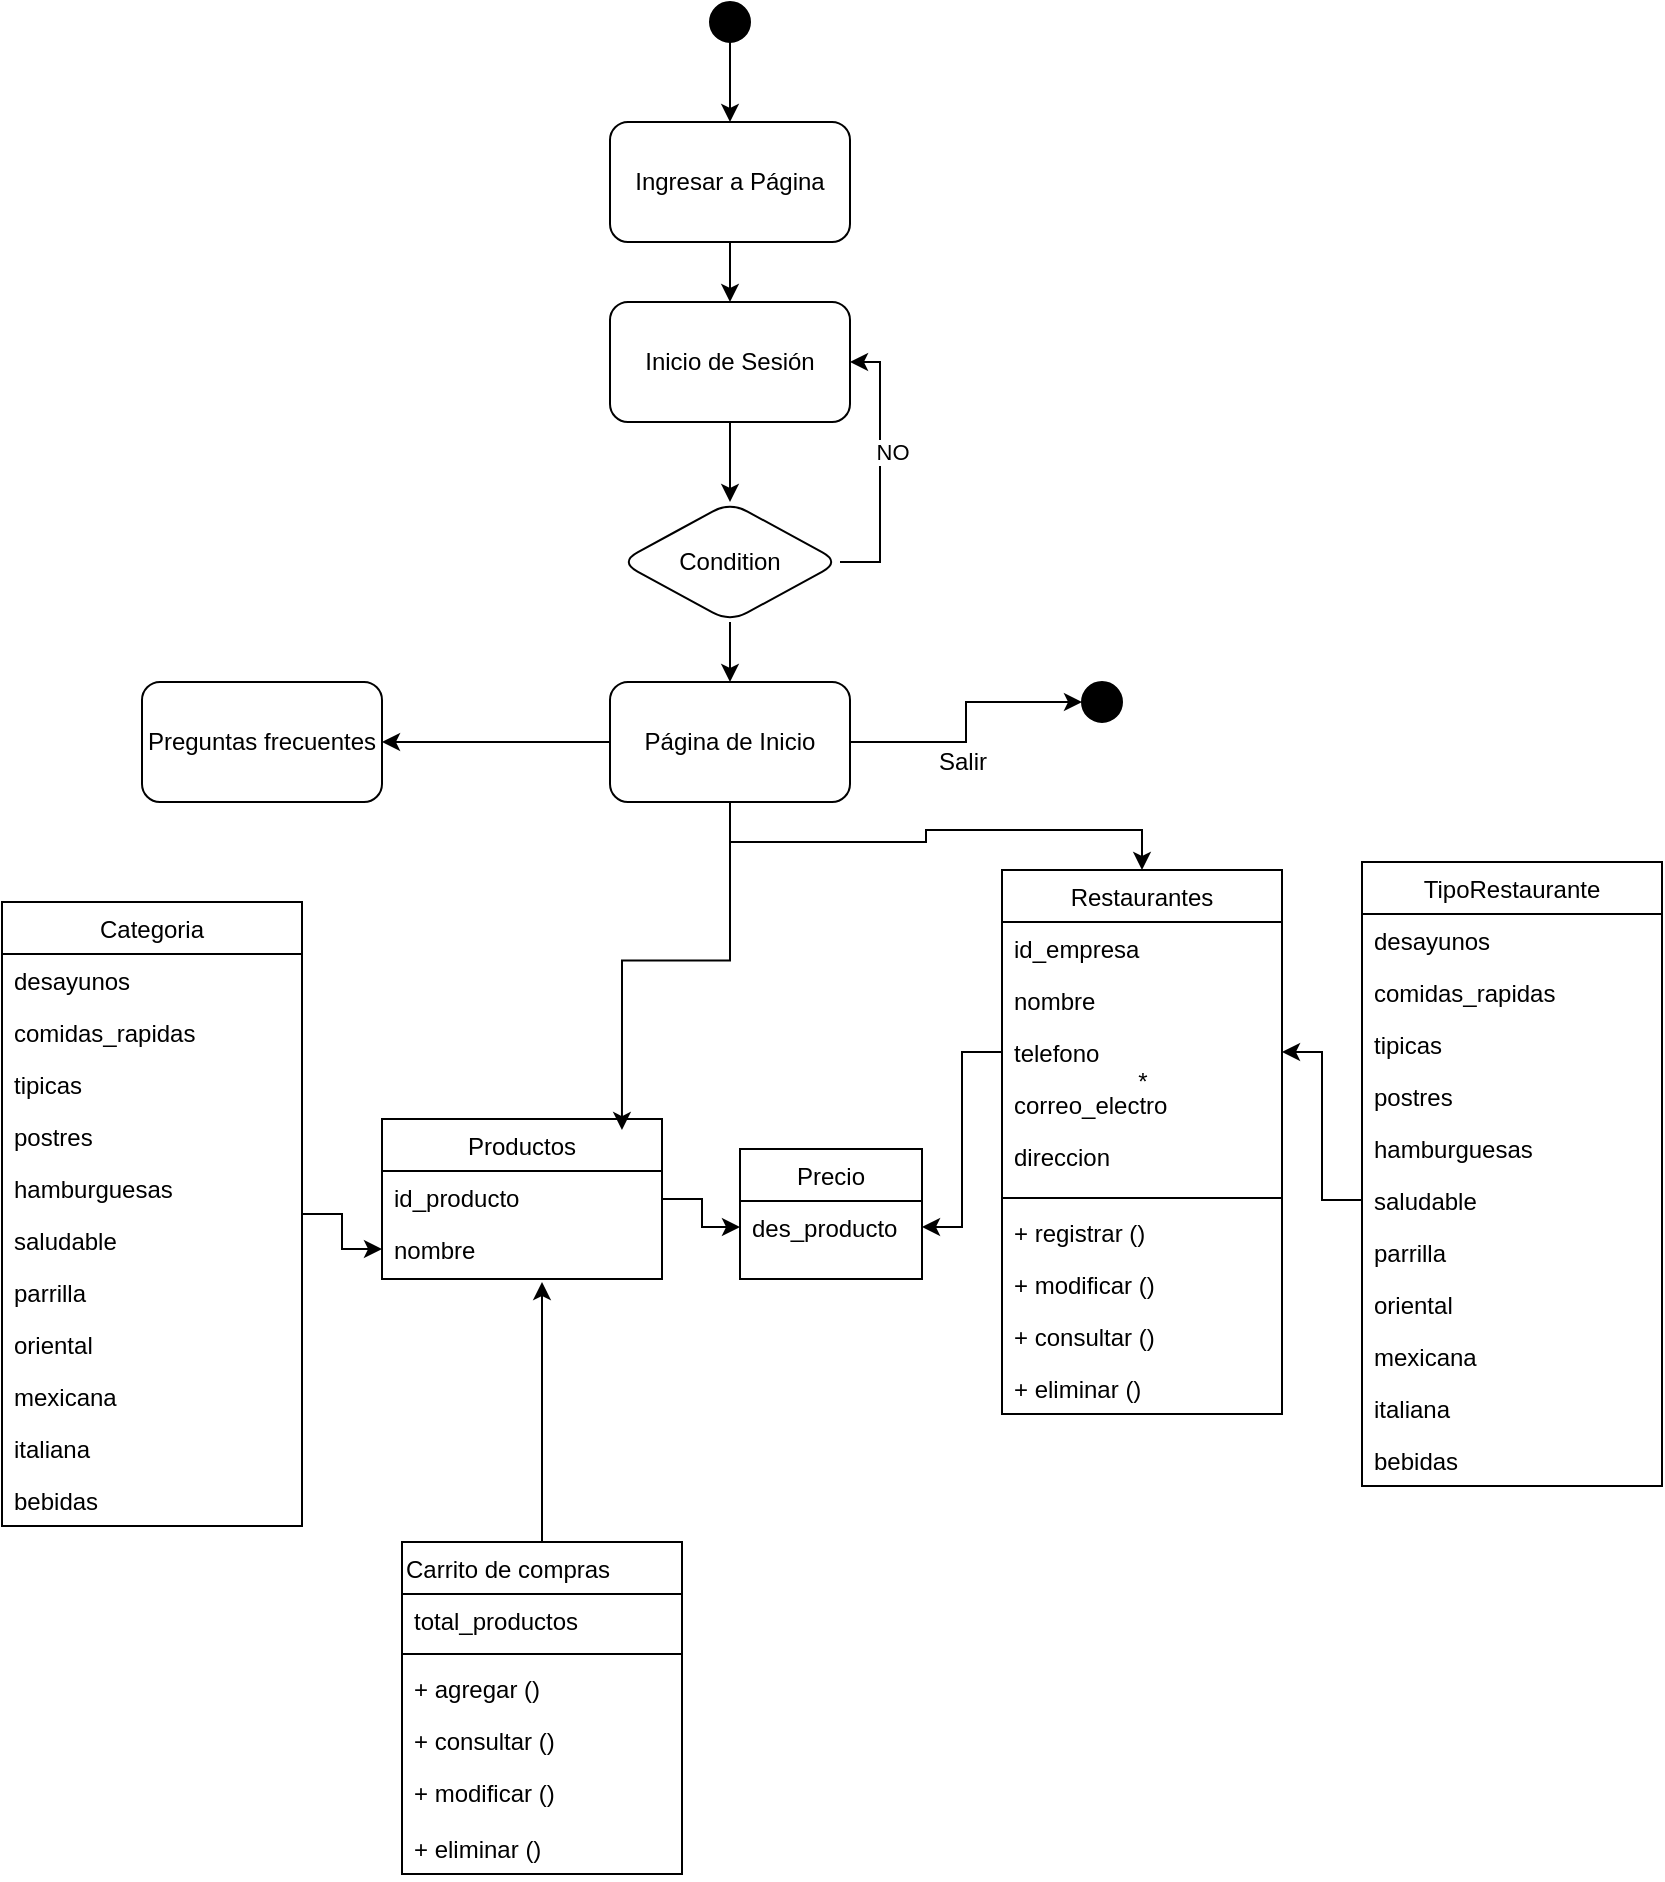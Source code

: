 <mxfile version="15.2.7" type="github">
  <diagram id="C5RBs43oDa-KdzZeNtuy" name="Page-1">
    <mxGraphModel dx="868" dy="482" grid="1" gridSize="10" guides="1" tooltips="1" connect="1" arrows="1" fold="1" page="1" pageScale="1" pageWidth="827" pageHeight="1169" math="0" shadow="0">
      <root>
        <mxCell id="WIyWlLk6GJQsqaUBKTNV-0" />
        <mxCell id="WIyWlLk6GJQsqaUBKTNV-1" parent="WIyWlLk6GJQsqaUBKTNV-0" />
        <mxCell id="KMY_uAy-VSqJRyCNW0lZ-76" value="" style="edgeStyle=orthogonalEdgeStyle;rounded=0;orthogonalLoop=1;jettySize=auto;html=1;fontColor=#000000;" edge="1" parent="WIyWlLk6GJQsqaUBKTNV-1" source="zkfFHV4jXpPFQw0GAbJ--6" target="zkfFHV4jXpPFQw0GAbJ--14">
          <mxGeometry relative="1" as="geometry" />
        </mxCell>
        <mxCell id="zkfFHV4jXpPFQw0GAbJ--6" value="Productos" style="swimlane;fontStyle=0;align=center;verticalAlign=top;childLayout=stackLayout;horizontal=1;startSize=26;horizontalStack=0;resizeParent=1;resizeLast=0;collapsible=1;marginBottom=0;rounded=0;shadow=0;strokeWidth=1;" parent="WIyWlLk6GJQsqaUBKTNV-1" vertex="1">
          <mxGeometry x="230" y="588.5" width="140" height="80" as="geometry">
            <mxRectangle x="130" y="380" width="160" height="26" as="alternateBounds" />
          </mxGeometry>
        </mxCell>
        <mxCell id="zkfFHV4jXpPFQw0GAbJ--7" value="id_producto" style="text;align=left;verticalAlign=top;spacingLeft=4;spacingRight=4;overflow=hidden;rotatable=0;points=[[0,0.5],[1,0.5]];portConstraint=eastwest;" parent="zkfFHV4jXpPFQw0GAbJ--6" vertex="1">
          <mxGeometry y="26" width="140" height="26" as="geometry" />
        </mxCell>
        <mxCell id="zkfFHV4jXpPFQw0GAbJ--8" value="nombre" style="text;align=left;verticalAlign=top;spacingLeft=4;spacingRight=4;overflow=hidden;rotatable=0;points=[[0,0.5],[1,0.5]];portConstraint=eastwest;rounded=0;shadow=0;html=0;" parent="zkfFHV4jXpPFQw0GAbJ--6" vertex="1">
          <mxGeometry y="52" width="140" height="26" as="geometry" />
        </mxCell>
        <mxCell id="zkfFHV4jXpPFQw0GAbJ--13" value="Precio" style="swimlane;fontStyle=0;align=center;verticalAlign=top;childLayout=stackLayout;horizontal=1;startSize=26;horizontalStack=0;resizeParent=1;resizeLast=0;collapsible=1;marginBottom=0;rounded=0;shadow=0;strokeWidth=1;" parent="WIyWlLk6GJQsqaUBKTNV-1" vertex="1">
          <mxGeometry x="409" y="603.5" width="91" height="65" as="geometry">
            <mxRectangle x="340" y="380" width="170" height="26" as="alternateBounds" />
          </mxGeometry>
        </mxCell>
        <mxCell id="zkfFHV4jXpPFQw0GAbJ--14" value="des_producto" style="text;align=left;verticalAlign=top;spacingLeft=4;spacingRight=4;overflow=hidden;rotatable=0;points=[[0,0.5],[1,0.5]];portConstraint=eastwest;" parent="zkfFHV4jXpPFQw0GAbJ--13" vertex="1">
          <mxGeometry y="26" width="91" height="26" as="geometry" />
        </mxCell>
        <mxCell id="zkfFHV4jXpPFQw0GAbJ--17" value="Restaurantes" style="swimlane;fontStyle=0;align=center;verticalAlign=top;childLayout=stackLayout;horizontal=1;startSize=26;horizontalStack=0;resizeParent=1;resizeLast=0;collapsible=1;marginBottom=0;rounded=0;shadow=0;strokeWidth=1;" parent="WIyWlLk6GJQsqaUBKTNV-1" vertex="1">
          <mxGeometry x="540" y="464" width="140" height="272" as="geometry">
            <mxRectangle x="550" y="140" width="160" height="26" as="alternateBounds" />
          </mxGeometry>
        </mxCell>
        <mxCell id="zkfFHV4jXpPFQw0GAbJ--18" value="id_empresa" style="text;align=left;verticalAlign=top;spacingLeft=4;spacingRight=4;overflow=hidden;rotatable=0;points=[[0,0.5],[1,0.5]];portConstraint=eastwest;" parent="zkfFHV4jXpPFQw0GAbJ--17" vertex="1">
          <mxGeometry y="26" width="140" height="26" as="geometry" />
        </mxCell>
        <mxCell id="zkfFHV4jXpPFQw0GAbJ--19" value="nombre" style="text;align=left;verticalAlign=top;spacingLeft=4;spacingRight=4;overflow=hidden;rotatable=0;points=[[0,0.5],[1,0.5]];portConstraint=eastwest;rounded=0;shadow=0;html=0;" parent="zkfFHV4jXpPFQw0GAbJ--17" vertex="1">
          <mxGeometry y="52" width="140" height="26" as="geometry" />
        </mxCell>
        <mxCell id="zkfFHV4jXpPFQw0GAbJ--20" value="telefono" style="text;align=left;verticalAlign=top;spacingLeft=4;spacingRight=4;overflow=hidden;rotatable=0;points=[[0,0.5],[1,0.5]];portConstraint=eastwest;rounded=0;shadow=0;html=0;" parent="zkfFHV4jXpPFQw0GAbJ--17" vertex="1">
          <mxGeometry y="78" width="140" height="26" as="geometry" />
        </mxCell>
        <mxCell id="zkfFHV4jXpPFQw0GAbJ--21" value="correo_electro" style="text;align=left;verticalAlign=top;spacingLeft=4;spacingRight=4;overflow=hidden;rotatable=0;points=[[0,0.5],[1,0.5]];portConstraint=eastwest;rounded=0;shadow=0;html=0;" parent="zkfFHV4jXpPFQw0GAbJ--17" vertex="1">
          <mxGeometry y="104" width="140" height="26" as="geometry" />
        </mxCell>
        <mxCell id="zkfFHV4jXpPFQw0GAbJ--22" value="direccion" style="text;align=left;verticalAlign=top;spacingLeft=4;spacingRight=4;overflow=hidden;rotatable=0;points=[[0,0.5],[1,0.5]];portConstraint=eastwest;rounded=0;shadow=0;html=0;" parent="zkfFHV4jXpPFQw0GAbJ--17" vertex="1">
          <mxGeometry y="130" width="140" height="30" as="geometry" />
        </mxCell>
        <mxCell id="KMY_uAy-VSqJRyCNW0lZ-105" value="" style="line;strokeWidth=1;fillColor=none;align=left;verticalAlign=middle;spacingTop=-1;spacingLeft=3;spacingRight=3;rotatable=0;labelPosition=right;points=[];portConstraint=eastwest;rounded=0;shadow=0;html=0;" vertex="1" parent="zkfFHV4jXpPFQw0GAbJ--17">
          <mxGeometry y="160" width="140" height="8" as="geometry" />
        </mxCell>
        <mxCell id="KMY_uAy-VSqJRyCNW0lZ-101" value="+ registrar ()" style="text;strokeColor=none;fillColor=none;align=left;verticalAlign=top;spacingLeft=4;spacingRight=4;overflow=hidden;rotatable=0;points=[[0,0.5],[1,0.5]];portConstraint=eastwest;" vertex="1" parent="zkfFHV4jXpPFQw0GAbJ--17">
          <mxGeometry y="168" width="140" height="26" as="geometry" />
        </mxCell>
        <mxCell id="KMY_uAy-VSqJRyCNW0lZ-114" value="+ modificar ()" style="text;strokeColor=none;fillColor=none;align=left;verticalAlign=top;spacingLeft=4;spacingRight=4;overflow=hidden;rotatable=0;points=[[0,0.5],[1,0.5]];portConstraint=eastwest;" vertex="1" parent="zkfFHV4jXpPFQw0GAbJ--17">
          <mxGeometry y="194" width="140" height="26" as="geometry" />
        </mxCell>
        <mxCell id="KMY_uAy-VSqJRyCNW0lZ-115" value="+ consultar ()" style="text;strokeColor=none;fillColor=none;align=left;verticalAlign=top;spacingLeft=4;spacingRight=4;overflow=hidden;rotatable=0;points=[[0,0.5],[1,0.5]];portConstraint=eastwest;" vertex="1" parent="zkfFHV4jXpPFQw0GAbJ--17">
          <mxGeometry y="220" width="140" height="26" as="geometry" />
        </mxCell>
        <mxCell id="KMY_uAy-VSqJRyCNW0lZ-116" value="+ eliminar ()" style="text;strokeColor=none;fillColor=none;align=left;verticalAlign=top;spacingLeft=4;spacingRight=4;overflow=hidden;rotatable=0;points=[[0,0.5],[1,0.5]];portConstraint=eastwest;" vertex="1" parent="zkfFHV4jXpPFQw0GAbJ--17">
          <mxGeometry y="246" width="140" height="26" as="geometry" />
        </mxCell>
        <mxCell id="KMY_uAy-VSqJRyCNW0lZ-6" style="edgeStyle=orthogonalEdgeStyle;rounded=0;orthogonalLoop=1;jettySize=auto;html=1;exitX=0.5;exitY=1;exitDx=0;exitDy=0;fontColor=#000000;" edge="1" parent="WIyWlLk6GJQsqaUBKTNV-1" source="34calBijoewLM0MP9F0c-0" target="KMY_uAy-VSqJRyCNW0lZ-7">
          <mxGeometry relative="1" as="geometry">
            <mxPoint x="430" y="120" as="targetPoint" />
          </mxGeometry>
        </mxCell>
        <mxCell id="34calBijoewLM0MP9F0c-0" value="" style="ellipse;whiteSpace=wrap;html=1;aspect=fixed;fillColor=#000000;strokeColor=#000000;fontColor=#ffffff;" vertex="1" parent="WIyWlLk6GJQsqaUBKTNV-1">
          <mxGeometry x="394" y="30" width="20" height="20" as="geometry" />
        </mxCell>
        <mxCell id="KMY_uAy-VSqJRyCNW0lZ-9" value="" style="edgeStyle=orthogonalEdgeStyle;rounded=0;orthogonalLoop=1;jettySize=auto;html=1;fontColor=#000000;" edge="1" parent="WIyWlLk6GJQsqaUBKTNV-1" source="KMY_uAy-VSqJRyCNW0lZ-7" target="KMY_uAy-VSqJRyCNW0lZ-8">
          <mxGeometry relative="1" as="geometry" />
        </mxCell>
        <mxCell id="KMY_uAy-VSqJRyCNW0lZ-7" value="Ingresar a Página" style="rounded=1;whiteSpace=wrap;html=1;fontColor=#000000;strokeColor=#000000;fillColor=#FFFFFF;" vertex="1" parent="WIyWlLk6GJQsqaUBKTNV-1">
          <mxGeometry x="344" y="90" width="120" height="60" as="geometry" />
        </mxCell>
        <mxCell id="KMY_uAy-VSqJRyCNW0lZ-11" value="" style="edgeStyle=orthogonalEdgeStyle;rounded=0;orthogonalLoop=1;jettySize=auto;html=1;fontColor=#000000;" edge="1" parent="WIyWlLk6GJQsqaUBKTNV-1" source="KMY_uAy-VSqJRyCNW0lZ-8" target="KMY_uAy-VSqJRyCNW0lZ-10">
          <mxGeometry relative="1" as="geometry" />
        </mxCell>
        <mxCell id="KMY_uAy-VSqJRyCNW0lZ-8" value="Inicio de Sesión" style="whiteSpace=wrap;html=1;rounded=1;fillColor=#FFFFFF;" vertex="1" parent="WIyWlLk6GJQsqaUBKTNV-1">
          <mxGeometry x="344" y="180" width="120" height="60" as="geometry" />
        </mxCell>
        <mxCell id="KMY_uAy-VSqJRyCNW0lZ-16" style="edgeStyle=orthogonalEdgeStyle;rounded=0;orthogonalLoop=1;jettySize=auto;html=1;exitX=1;exitY=0.5;exitDx=0;exitDy=0;entryX=1;entryY=0.5;entryDx=0;entryDy=0;fontColor=#000000;" edge="1" parent="WIyWlLk6GJQsqaUBKTNV-1" source="KMY_uAy-VSqJRyCNW0lZ-10" target="KMY_uAy-VSqJRyCNW0lZ-8">
          <mxGeometry relative="1" as="geometry" />
        </mxCell>
        <mxCell id="KMY_uAy-VSqJRyCNW0lZ-17" value="NO" style="edgeLabel;html=1;align=center;verticalAlign=middle;resizable=0;points=[];fontColor=#000000;" vertex="1" connectable="0" parent="KMY_uAy-VSqJRyCNW0lZ-16">
          <mxGeometry x="-0.131" y="-6" relative="1" as="geometry">
            <mxPoint y="-17" as="offset" />
          </mxGeometry>
        </mxCell>
        <mxCell id="KMY_uAy-VSqJRyCNW0lZ-19" value="" style="edgeStyle=orthogonalEdgeStyle;rounded=0;orthogonalLoop=1;jettySize=auto;html=1;fontColor=#000000;" edge="1" parent="WIyWlLk6GJQsqaUBKTNV-1" source="KMY_uAy-VSqJRyCNW0lZ-10" target="KMY_uAy-VSqJRyCNW0lZ-18">
          <mxGeometry relative="1" as="geometry" />
        </mxCell>
        <mxCell id="KMY_uAy-VSqJRyCNW0lZ-10" value="Condition" style="rhombus;whiteSpace=wrap;html=1;rounded=1;fillColor=#FFFFFF;" vertex="1" parent="WIyWlLk6GJQsqaUBKTNV-1">
          <mxGeometry x="349" y="280" width="110" height="60" as="geometry" />
        </mxCell>
        <mxCell id="KMY_uAy-VSqJRyCNW0lZ-23" value="" style="edgeStyle=orthogonalEdgeStyle;rounded=0;orthogonalLoop=1;jettySize=auto;html=1;fontColor=#000000;" edge="1" parent="WIyWlLk6GJQsqaUBKTNV-1" source="KMY_uAy-VSqJRyCNW0lZ-18" target="KMY_uAy-VSqJRyCNW0lZ-22">
          <mxGeometry relative="1" as="geometry" />
        </mxCell>
        <mxCell id="KMY_uAy-VSqJRyCNW0lZ-42" style="edgeStyle=orthogonalEdgeStyle;rounded=0;orthogonalLoop=1;jettySize=auto;html=1;exitX=0.5;exitY=1;exitDx=0;exitDy=0;fontColor=#000000;" edge="1" parent="WIyWlLk6GJQsqaUBKTNV-1" source="KMY_uAy-VSqJRyCNW0lZ-18" target="zkfFHV4jXpPFQw0GAbJ--17">
          <mxGeometry relative="1" as="geometry" />
        </mxCell>
        <mxCell id="KMY_uAy-VSqJRyCNW0lZ-121" value="" style="edgeStyle=orthogonalEdgeStyle;rounded=0;orthogonalLoop=1;jettySize=auto;html=1;fontColor=#000000;" edge="1" parent="WIyWlLk6GJQsqaUBKTNV-1" source="KMY_uAy-VSqJRyCNW0lZ-18" target="KMY_uAy-VSqJRyCNW0lZ-120">
          <mxGeometry relative="1" as="geometry" />
        </mxCell>
        <mxCell id="KMY_uAy-VSqJRyCNW0lZ-132" style="edgeStyle=orthogonalEdgeStyle;rounded=0;orthogonalLoop=1;jettySize=auto;html=1;entryX=0.857;entryY=0.069;entryDx=0;entryDy=0;entryPerimeter=0;fontColor=#000000;" edge="1" parent="WIyWlLk6GJQsqaUBKTNV-1" source="KMY_uAy-VSqJRyCNW0lZ-18" target="zkfFHV4jXpPFQw0GAbJ--6">
          <mxGeometry relative="1" as="geometry" />
        </mxCell>
        <mxCell id="KMY_uAy-VSqJRyCNW0lZ-18" value="Página de Inicio" style="whiteSpace=wrap;html=1;rounded=1;fillColor=#FFFFFF;" vertex="1" parent="WIyWlLk6GJQsqaUBKTNV-1">
          <mxGeometry x="344" y="370" width="120" height="60" as="geometry" />
        </mxCell>
        <mxCell id="KMY_uAy-VSqJRyCNW0lZ-22" value="" style="ellipse;whiteSpace=wrap;html=1;rounded=1;fillColor=#000000;" vertex="1" parent="WIyWlLk6GJQsqaUBKTNV-1">
          <mxGeometry x="580" y="370" width="20" height="20" as="geometry" />
        </mxCell>
        <mxCell id="KMY_uAy-VSqJRyCNW0lZ-24" value="Salir" style="text;html=1;align=center;verticalAlign=middle;resizable=0;points=[];autosize=1;strokeColor=none;fillColor=none;fontColor=#000000;" vertex="1" parent="WIyWlLk6GJQsqaUBKTNV-1">
          <mxGeometry x="500" y="400" width="40" height="20" as="geometry" />
        </mxCell>
        <mxCell id="KMY_uAy-VSqJRyCNW0lZ-27" value="TipoRestaurante" style="swimlane;fontStyle=0;align=center;verticalAlign=top;childLayout=stackLayout;horizontal=1;startSize=26;horizontalStack=0;resizeParent=1;resizeLast=0;collapsible=1;marginBottom=0;rounded=0;shadow=0;strokeWidth=1;" vertex="1" parent="WIyWlLk6GJQsqaUBKTNV-1">
          <mxGeometry x="720" y="460" width="150" height="312" as="geometry">
            <mxRectangle x="550" y="140" width="160" height="26" as="alternateBounds" />
          </mxGeometry>
        </mxCell>
        <mxCell id="KMY_uAy-VSqJRyCNW0lZ-28" value="desayunos" style="text;align=left;verticalAlign=top;spacingLeft=4;spacingRight=4;overflow=hidden;rotatable=0;points=[[0,0.5],[1,0.5]];portConstraint=eastwest;" vertex="1" parent="KMY_uAy-VSqJRyCNW0lZ-27">
          <mxGeometry y="26" width="150" height="26" as="geometry" />
        </mxCell>
        <mxCell id="KMY_uAy-VSqJRyCNW0lZ-29" value="comidas_rapidas" style="text;align=left;verticalAlign=top;spacingLeft=4;spacingRight=4;overflow=hidden;rotatable=0;points=[[0,0.5],[1,0.5]];portConstraint=eastwest;rounded=0;shadow=0;html=0;" vertex="1" parent="KMY_uAy-VSqJRyCNW0lZ-27">
          <mxGeometry y="52" width="150" height="26" as="geometry" />
        </mxCell>
        <mxCell id="KMY_uAy-VSqJRyCNW0lZ-30" value="tipicas" style="text;align=left;verticalAlign=top;spacingLeft=4;spacingRight=4;overflow=hidden;rotatable=0;points=[[0,0.5],[1,0.5]];portConstraint=eastwest;rounded=0;shadow=0;html=0;" vertex="1" parent="KMY_uAy-VSqJRyCNW0lZ-27">
          <mxGeometry y="78" width="150" height="26" as="geometry" />
        </mxCell>
        <mxCell id="KMY_uAy-VSqJRyCNW0lZ-31" value="postres" style="text;align=left;verticalAlign=top;spacingLeft=4;spacingRight=4;overflow=hidden;rotatable=0;points=[[0,0.5],[1,0.5]];portConstraint=eastwest;rounded=0;shadow=0;html=0;" vertex="1" parent="KMY_uAy-VSqJRyCNW0lZ-27">
          <mxGeometry y="104" width="150" height="26" as="geometry" />
        </mxCell>
        <mxCell id="KMY_uAy-VSqJRyCNW0lZ-35" value="hamburguesas" style="text;align=left;verticalAlign=top;spacingLeft=4;spacingRight=4;overflow=hidden;rotatable=0;points=[[0,0.5],[1,0.5]];portConstraint=eastwest;rounded=0;shadow=0;html=0;" vertex="1" parent="KMY_uAy-VSqJRyCNW0lZ-27">
          <mxGeometry y="130" width="150" height="26" as="geometry" />
        </mxCell>
        <mxCell id="KMY_uAy-VSqJRyCNW0lZ-36" value="saludable" style="text;align=left;verticalAlign=top;spacingLeft=4;spacingRight=4;overflow=hidden;rotatable=0;points=[[0,0.5],[1,0.5]];portConstraint=eastwest;rounded=0;shadow=0;html=0;" vertex="1" parent="KMY_uAy-VSqJRyCNW0lZ-27">
          <mxGeometry y="156" width="150" height="26" as="geometry" />
        </mxCell>
        <mxCell id="KMY_uAy-VSqJRyCNW0lZ-37" value="parrilla" style="text;align=left;verticalAlign=top;spacingLeft=4;spacingRight=4;overflow=hidden;rotatable=0;points=[[0,0.5],[1,0.5]];portConstraint=eastwest;rounded=0;shadow=0;html=0;" vertex="1" parent="KMY_uAy-VSqJRyCNW0lZ-27">
          <mxGeometry y="182" width="150" height="26" as="geometry" />
        </mxCell>
        <mxCell id="KMY_uAy-VSqJRyCNW0lZ-38" value="oriental" style="text;align=left;verticalAlign=top;spacingLeft=4;spacingRight=4;overflow=hidden;rotatable=0;points=[[0,0.5],[1,0.5]];portConstraint=eastwest;rounded=0;shadow=0;html=0;" vertex="1" parent="KMY_uAy-VSqJRyCNW0lZ-27">
          <mxGeometry y="208" width="150" height="26" as="geometry" />
        </mxCell>
        <mxCell id="KMY_uAy-VSqJRyCNW0lZ-39" value="mexicana" style="text;align=left;verticalAlign=top;spacingLeft=4;spacingRight=4;overflow=hidden;rotatable=0;points=[[0,0.5],[1,0.5]];portConstraint=eastwest;rounded=0;shadow=0;html=0;" vertex="1" parent="KMY_uAy-VSqJRyCNW0lZ-27">
          <mxGeometry y="234" width="150" height="26" as="geometry" />
        </mxCell>
        <mxCell id="KMY_uAy-VSqJRyCNW0lZ-40" value="italiana" style="text;align=left;verticalAlign=top;spacingLeft=4;spacingRight=4;overflow=hidden;rotatable=0;points=[[0,0.5],[1,0.5]];portConstraint=eastwest;rounded=0;shadow=0;html=0;" vertex="1" parent="KMY_uAy-VSqJRyCNW0lZ-27">
          <mxGeometry y="260" width="150" height="26" as="geometry" />
        </mxCell>
        <mxCell id="KMY_uAy-VSqJRyCNW0lZ-41" value="bebidas" style="text;align=left;verticalAlign=top;spacingLeft=4;spacingRight=4;overflow=hidden;rotatable=0;points=[[0,0.5],[1,0.5]];portConstraint=eastwest;rounded=0;shadow=0;html=0;" vertex="1" parent="KMY_uAy-VSqJRyCNW0lZ-27">
          <mxGeometry y="286" width="150" height="26" as="geometry" />
        </mxCell>
        <mxCell id="KMY_uAy-VSqJRyCNW0lZ-43" value="*" style="text;html=1;align=center;verticalAlign=middle;resizable=0;points=[];autosize=1;strokeColor=none;fillColor=none;fontColor=#000000;" vertex="1" parent="WIyWlLk6GJQsqaUBKTNV-1">
          <mxGeometry x="600" y="560" width="20" height="20" as="geometry" />
        </mxCell>
        <mxCell id="KMY_uAy-VSqJRyCNW0lZ-78" value="" style="edgeStyle=orthogonalEdgeStyle;rounded=0;orthogonalLoop=1;jettySize=auto;html=1;fontColor=#000000;" edge="1" parent="WIyWlLk6GJQsqaUBKTNV-1" source="zkfFHV4jXpPFQw0GAbJ--20" target="zkfFHV4jXpPFQw0GAbJ--14">
          <mxGeometry relative="1" as="geometry" />
        </mxCell>
        <mxCell id="KMY_uAy-VSqJRyCNW0lZ-92" style="edgeStyle=orthogonalEdgeStyle;rounded=0;orthogonalLoop=1;jettySize=auto;html=1;entryX=0;entryY=0.5;entryDx=0;entryDy=0;fontColor=#000000;" edge="1" parent="WIyWlLk6GJQsqaUBKTNV-1" source="KMY_uAy-VSqJRyCNW0lZ-80" target="zkfFHV4jXpPFQw0GAbJ--8">
          <mxGeometry relative="1" as="geometry" />
        </mxCell>
        <mxCell id="KMY_uAy-VSqJRyCNW0lZ-80" value="Categoria" style="swimlane;fontStyle=0;align=center;verticalAlign=top;childLayout=stackLayout;horizontal=1;startSize=26;horizontalStack=0;resizeParent=1;resizeLast=0;collapsible=1;marginBottom=0;rounded=0;shadow=0;strokeWidth=1;" vertex="1" parent="WIyWlLk6GJQsqaUBKTNV-1">
          <mxGeometry x="40" y="480" width="150" height="312" as="geometry">
            <mxRectangle x="550" y="140" width="160" height="26" as="alternateBounds" />
          </mxGeometry>
        </mxCell>
        <mxCell id="KMY_uAy-VSqJRyCNW0lZ-81" value="desayunos" style="text;align=left;verticalAlign=top;spacingLeft=4;spacingRight=4;overflow=hidden;rotatable=0;points=[[0,0.5],[1,0.5]];portConstraint=eastwest;" vertex="1" parent="KMY_uAy-VSqJRyCNW0lZ-80">
          <mxGeometry y="26" width="150" height="26" as="geometry" />
        </mxCell>
        <mxCell id="KMY_uAy-VSqJRyCNW0lZ-82" value="comidas_rapidas" style="text;align=left;verticalAlign=top;spacingLeft=4;spacingRight=4;overflow=hidden;rotatable=0;points=[[0,0.5],[1,0.5]];portConstraint=eastwest;rounded=0;shadow=0;html=0;" vertex="1" parent="KMY_uAy-VSqJRyCNW0lZ-80">
          <mxGeometry y="52" width="150" height="26" as="geometry" />
        </mxCell>
        <mxCell id="KMY_uAy-VSqJRyCNW0lZ-83" value="tipicas" style="text;align=left;verticalAlign=top;spacingLeft=4;spacingRight=4;overflow=hidden;rotatable=0;points=[[0,0.5],[1,0.5]];portConstraint=eastwest;rounded=0;shadow=0;html=0;" vertex="1" parent="KMY_uAy-VSqJRyCNW0lZ-80">
          <mxGeometry y="78" width="150" height="26" as="geometry" />
        </mxCell>
        <mxCell id="KMY_uAy-VSqJRyCNW0lZ-84" value="postres" style="text;align=left;verticalAlign=top;spacingLeft=4;spacingRight=4;overflow=hidden;rotatable=0;points=[[0,0.5],[1,0.5]];portConstraint=eastwest;rounded=0;shadow=0;html=0;" vertex="1" parent="KMY_uAy-VSqJRyCNW0lZ-80">
          <mxGeometry y="104" width="150" height="26" as="geometry" />
        </mxCell>
        <mxCell id="KMY_uAy-VSqJRyCNW0lZ-85" value="hamburguesas" style="text;align=left;verticalAlign=top;spacingLeft=4;spacingRight=4;overflow=hidden;rotatable=0;points=[[0,0.5],[1,0.5]];portConstraint=eastwest;rounded=0;shadow=0;html=0;" vertex="1" parent="KMY_uAy-VSqJRyCNW0lZ-80">
          <mxGeometry y="130" width="150" height="26" as="geometry" />
        </mxCell>
        <mxCell id="KMY_uAy-VSqJRyCNW0lZ-86" value="saludable" style="text;align=left;verticalAlign=top;spacingLeft=4;spacingRight=4;overflow=hidden;rotatable=0;points=[[0,0.5],[1,0.5]];portConstraint=eastwest;rounded=0;shadow=0;html=0;" vertex="1" parent="KMY_uAy-VSqJRyCNW0lZ-80">
          <mxGeometry y="156" width="150" height="26" as="geometry" />
        </mxCell>
        <mxCell id="KMY_uAy-VSqJRyCNW0lZ-87" value="parrilla" style="text;align=left;verticalAlign=top;spacingLeft=4;spacingRight=4;overflow=hidden;rotatable=0;points=[[0,0.5],[1,0.5]];portConstraint=eastwest;rounded=0;shadow=0;html=0;" vertex="1" parent="KMY_uAy-VSqJRyCNW0lZ-80">
          <mxGeometry y="182" width="150" height="26" as="geometry" />
        </mxCell>
        <mxCell id="KMY_uAy-VSqJRyCNW0lZ-88" value="oriental" style="text;align=left;verticalAlign=top;spacingLeft=4;spacingRight=4;overflow=hidden;rotatable=0;points=[[0,0.5],[1,0.5]];portConstraint=eastwest;rounded=0;shadow=0;html=0;" vertex="1" parent="KMY_uAy-VSqJRyCNW0lZ-80">
          <mxGeometry y="208" width="150" height="26" as="geometry" />
        </mxCell>
        <mxCell id="KMY_uAy-VSqJRyCNW0lZ-89" value="mexicana" style="text;align=left;verticalAlign=top;spacingLeft=4;spacingRight=4;overflow=hidden;rotatable=0;points=[[0,0.5],[1,0.5]];portConstraint=eastwest;rounded=0;shadow=0;html=0;" vertex="1" parent="KMY_uAy-VSqJRyCNW0lZ-80">
          <mxGeometry y="234" width="150" height="26" as="geometry" />
        </mxCell>
        <mxCell id="KMY_uAy-VSqJRyCNW0lZ-90" value="italiana" style="text;align=left;verticalAlign=top;spacingLeft=4;spacingRight=4;overflow=hidden;rotatable=0;points=[[0,0.5],[1,0.5]];portConstraint=eastwest;rounded=0;shadow=0;html=0;" vertex="1" parent="KMY_uAy-VSqJRyCNW0lZ-80">
          <mxGeometry y="260" width="150" height="26" as="geometry" />
        </mxCell>
        <mxCell id="KMY_uAy-VSqJRyCNW0lZ-91" value="bebidas" style="text;align=left;verticalAlign=top;spacingLeft=4;spacingRight=4;overflow=hidden;rotatable=0;points=[[0,0.5],[1,0.5]];portConstraint=eastwest;rounded=0;shadow=0;html=0;" vertex="1" parent="KMY_uAy-VSqJRyCNW0lZ-80">
          <mxGeometry y="286" width="150" height="26" as="geometry" />
        </mxCell>
        <mxCell id="KMY_uAy-VSqJRyCNW0lZ-93" style="edgeStyle=orthogonalEdgeStyle;rounded=0;orthogonalLoop=1;jettySize=auto;html=1;entryX=1;entryY=0.5;entryDx=0;entryDy=0;fontColor=#000000;" edge="1" parent="WIyWlLk6GJQsqaUBKTNV-1" source="KMY_uAy-VSqJRyCNW0lZ-36" target="zkfFHV4jXpPFQw0GAbJ--20">
          <mxGeometry relative="1" as="geometry" />
        </mxCell>
        <mxCell id="KMY_uAy-VSqJRyCNW0lZ-120" value="Preguntas frecuentes" style="whiteSpace=wrap;html=1;rounded=1;fillColor=#FFFFFF;" vertex="1" parent="WIyWlLk6GJQsqaUBKTNV-1">
          <mxGeometry x="110" y="370" width="120" height="60" as="geometry" />
        </mxCell>
        <mxCell id="KMY_uAy-VSqJRyCNW0lZ-127" style="edgeStyle=orthogonalEdgeStyle;rounded=0;orthogonalLoop=1;jettySize=auto;html=1;fontColor=#000000;" edge="1" parent="WIyWlLk6GJQsqaUBKTNV-1" source="KMY_uAy-VSqJRyCNW0lZ-122">
          <mxGeometry relative="1" as="geometry">
            <mxPoint x="310" y="670" as="targetPoint" />
          </mxGeometry>
        </mxCell>
        <mxCell id="KMY_uAy-VSqJRyCNW0lZ-122" value="Carrito de compras " style="swimlane;fontStyle=0;childLayout=stackLayout;horizontal=1;startSize=26;fillColor=none;horizontalStack=0;resizeParent=1;resizeParentMax=0;resizeLast=0;collapsible=1;marginBottom=0;rounded=0;shadow=0;align=left;verticalAlign=top;html=0;" vertex="1" parent="WIyWlLk6GJQsqaUBKTNV-1">
          <mxGeometry x="240" y="800" width="140" height="166" as="geometry" />
        </mxCell>
        <mxCell id="KMY_uAy-VSqJRyCNW0lZ-123" value="total_productos" style="text;strokeColor=none;fillColor=none;align=left;verticalAlign=top;spacingLeft=4;spacingRight=4;overflow=hidden;rotatable=0;points=[[0,0.5],[1,0.5]];portConstraint=eastwest;" vertex="1" parent="KMY_uAy-VSqJRyCNW0lZ-122">
          <mxGeometry y="26" width="140" height="26" as="geometry" />
        </mxCell>
        <mxCell id="KMY_uAy-VSqJRyCNW0lZ-108" value="" style="line;strokeWidth=1;fillColor=none;align=left;verticalAlign=middle;spacingTop=-1;spacingLeft=3;spacingRight=3;rotatable=0;labelPosition=right;points=[];portConstraint=eastwest;rounded=0;shadow=0;html=0;" vertex="1" parent="KMY_uAy-VSqJRyCNW0lZ-122">
          <mxGeometry y="52" width="140" height="8" as="geometry" />
        </mxCell>
        <mxCell id="KMY_uAy-VSqJRyCNW0lZ-113" value="+ agregar ()" style="text;strokeColor=none;fillColor=none;align=left;verticalAlign=top;spacingLeft=4;spacingRight=4;overflow=hidden;rotatable=0;points=[[0,0.5],[1,0.5]];portConstraint=eastwest;" vertex="1" parent="KMY_uAy-VSqJRyCNW0lZ-122">
          <mxGeometry y="60" width="140" height="26" as="geometry" />
        </mxCell>
        <mxCell id="KMY_uAy-VSqJRyCNW0lZ-118" value="+ consultar ()" style="text;strokeColor=none;fillColor=none;align=left;verticalAlign=top;spacingLeft=4;spacingRight=4;overflow=hidden;rotatable=0;points=[[0,0.5],[1,0.5]];portConstraint=eastwest;" vertex="1" parent="KMY_uAy-VSqJRyCNW0lZ-122">
          <mxGeometry y="86" width="140" height="26" as="geometry" />
        </mxCell>
        <mxCell id="KMY_uAy-VSqJRyCNW0lZ-117" value="+ modificar ()" style="text;strokeColor=none;fillColor=none;align=left;verticalAlign=top;spacingLeft=4;spacingRight=4;overflow=hidden;rotatable=0;points=[[0,0.5],[1,0.5]];portConstraint=eastwest;" vertex="1" parent="KMY_uAy-VSqJRyCNW0lZ-122">
          <mxGeometry y="112" width="140" height="28" as="geometry" />
        </mxCell>
        <mxCell id="KMY_uAy-VSqJRyCNW0lZ-119" value="+ eliminar ()" style="text;strokeColor=none;fillColor=none;align=left;verticalAlign=top;spacingLeft=4;spacingRight=4;overflow=hidden;rotatable=0;points=[[0,0.5],[1,0.5]];portConstraint=eastwest;" vertex="1" parent="KMY_uAy-VSqJRyCNW0lZ-122">
          <mxGeometry y="140" width="140" height="26" as="geometry" />
        </mxCell>
      </root>
    </mxGraphModel>
  </diagram>
</mxfile>
